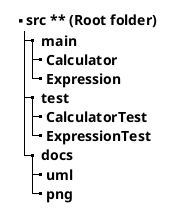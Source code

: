 @startuml
title
    ** src ** (Root folder)
    |_ ** main **
      |_ Calculator
      |_ Expression
    |_ ** test **
      |_ CalculatorTest
      |_ ExpressionTest
    |_ ** docs **
      |_ uml
      |_ png
end title
@enduml
